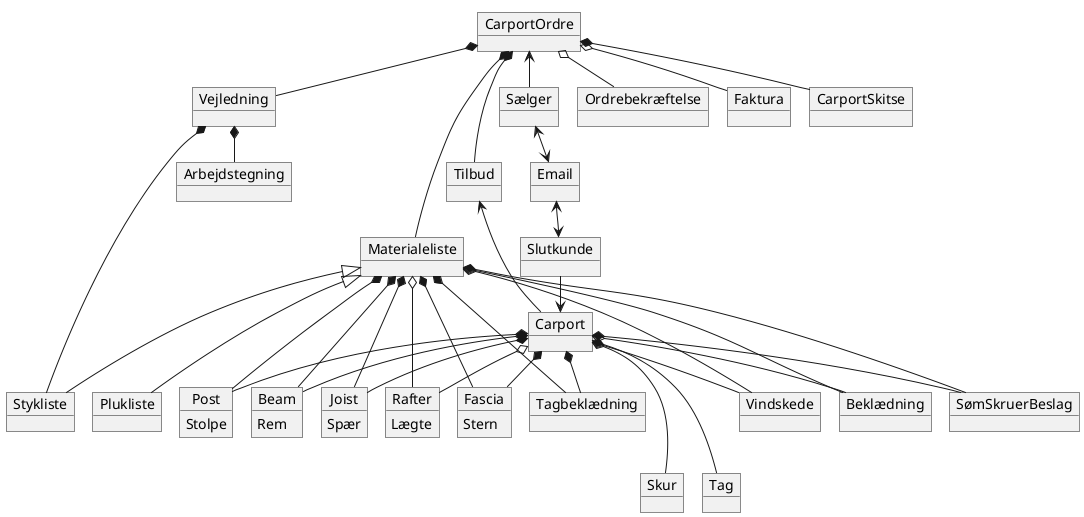 @startuml
'https://plantuml.com/object-diagram
!pragma layout smetana

object CarportOrdre
object Carport
object Materialeliste
object Tilbud
object Plukliste
object Stykliste
object Vejledning
object Ordrebekræftelse
object Faktura
object CarportSkitse
object Arbejdstegning
object Post {
Stolpe
}
object Beam {
Rem
}
object Joist {
Spær
}
object Rafter {
Lægte
}
object Fascia {
Stern
}
object Tagbeklædning
object Vindskede
object Beklædning
object SømSkruerBeslag
object Sælger
object Slutkunde
object Email
object Tag
object Skur


CarportOrdre *-- Tilbud
CarportOrdre *--- Materialeliste
CarportOrdre *-- CarportSkitse
CarportOrdre *-- Vejledning
CarportOrdre o-- Ordrebekræftelse
CarportOrdre o-- Faktura
Vejledning *-- Stykliste
Vejledning *-- Arbejdstegning
Materialeliste <|--- Stykliste
Materialeliste <|--- Plukliste
Carport *- Post
Carport *- Beam
Carport *- Joist
Carport o-- Rafter
Carport *-- Tagbeklædning
Carport *-- Fascia
Carport o-- Vindskede
Carport o-- Beklædning
Carport *-- SømSkruerBeslag
Carport *--- Tag
Carport o--- Skur
Materialeliste *--- Post
Materialeliste *--- Joist
Materialeliste *--- Beam
Materialeliste o--- Rafter
Materialeliste *--- Tagbeklædning
Materialeliste *--- Fascia
Materialeliste o--- Vindskede
Materialeliste o--- Beklædning
Materialeliste *--- SømSkruerBeslag
Slutkunde --> Carport
Tilbud <-- Carport
CarportOrdre <-- Sælger
Sælger <--> Email
Email <--> Slutkunde


@enduml

extends <|-- (is-a)
composition *-- (must-have)
Aggregation o-- (can-have)
Associering <--